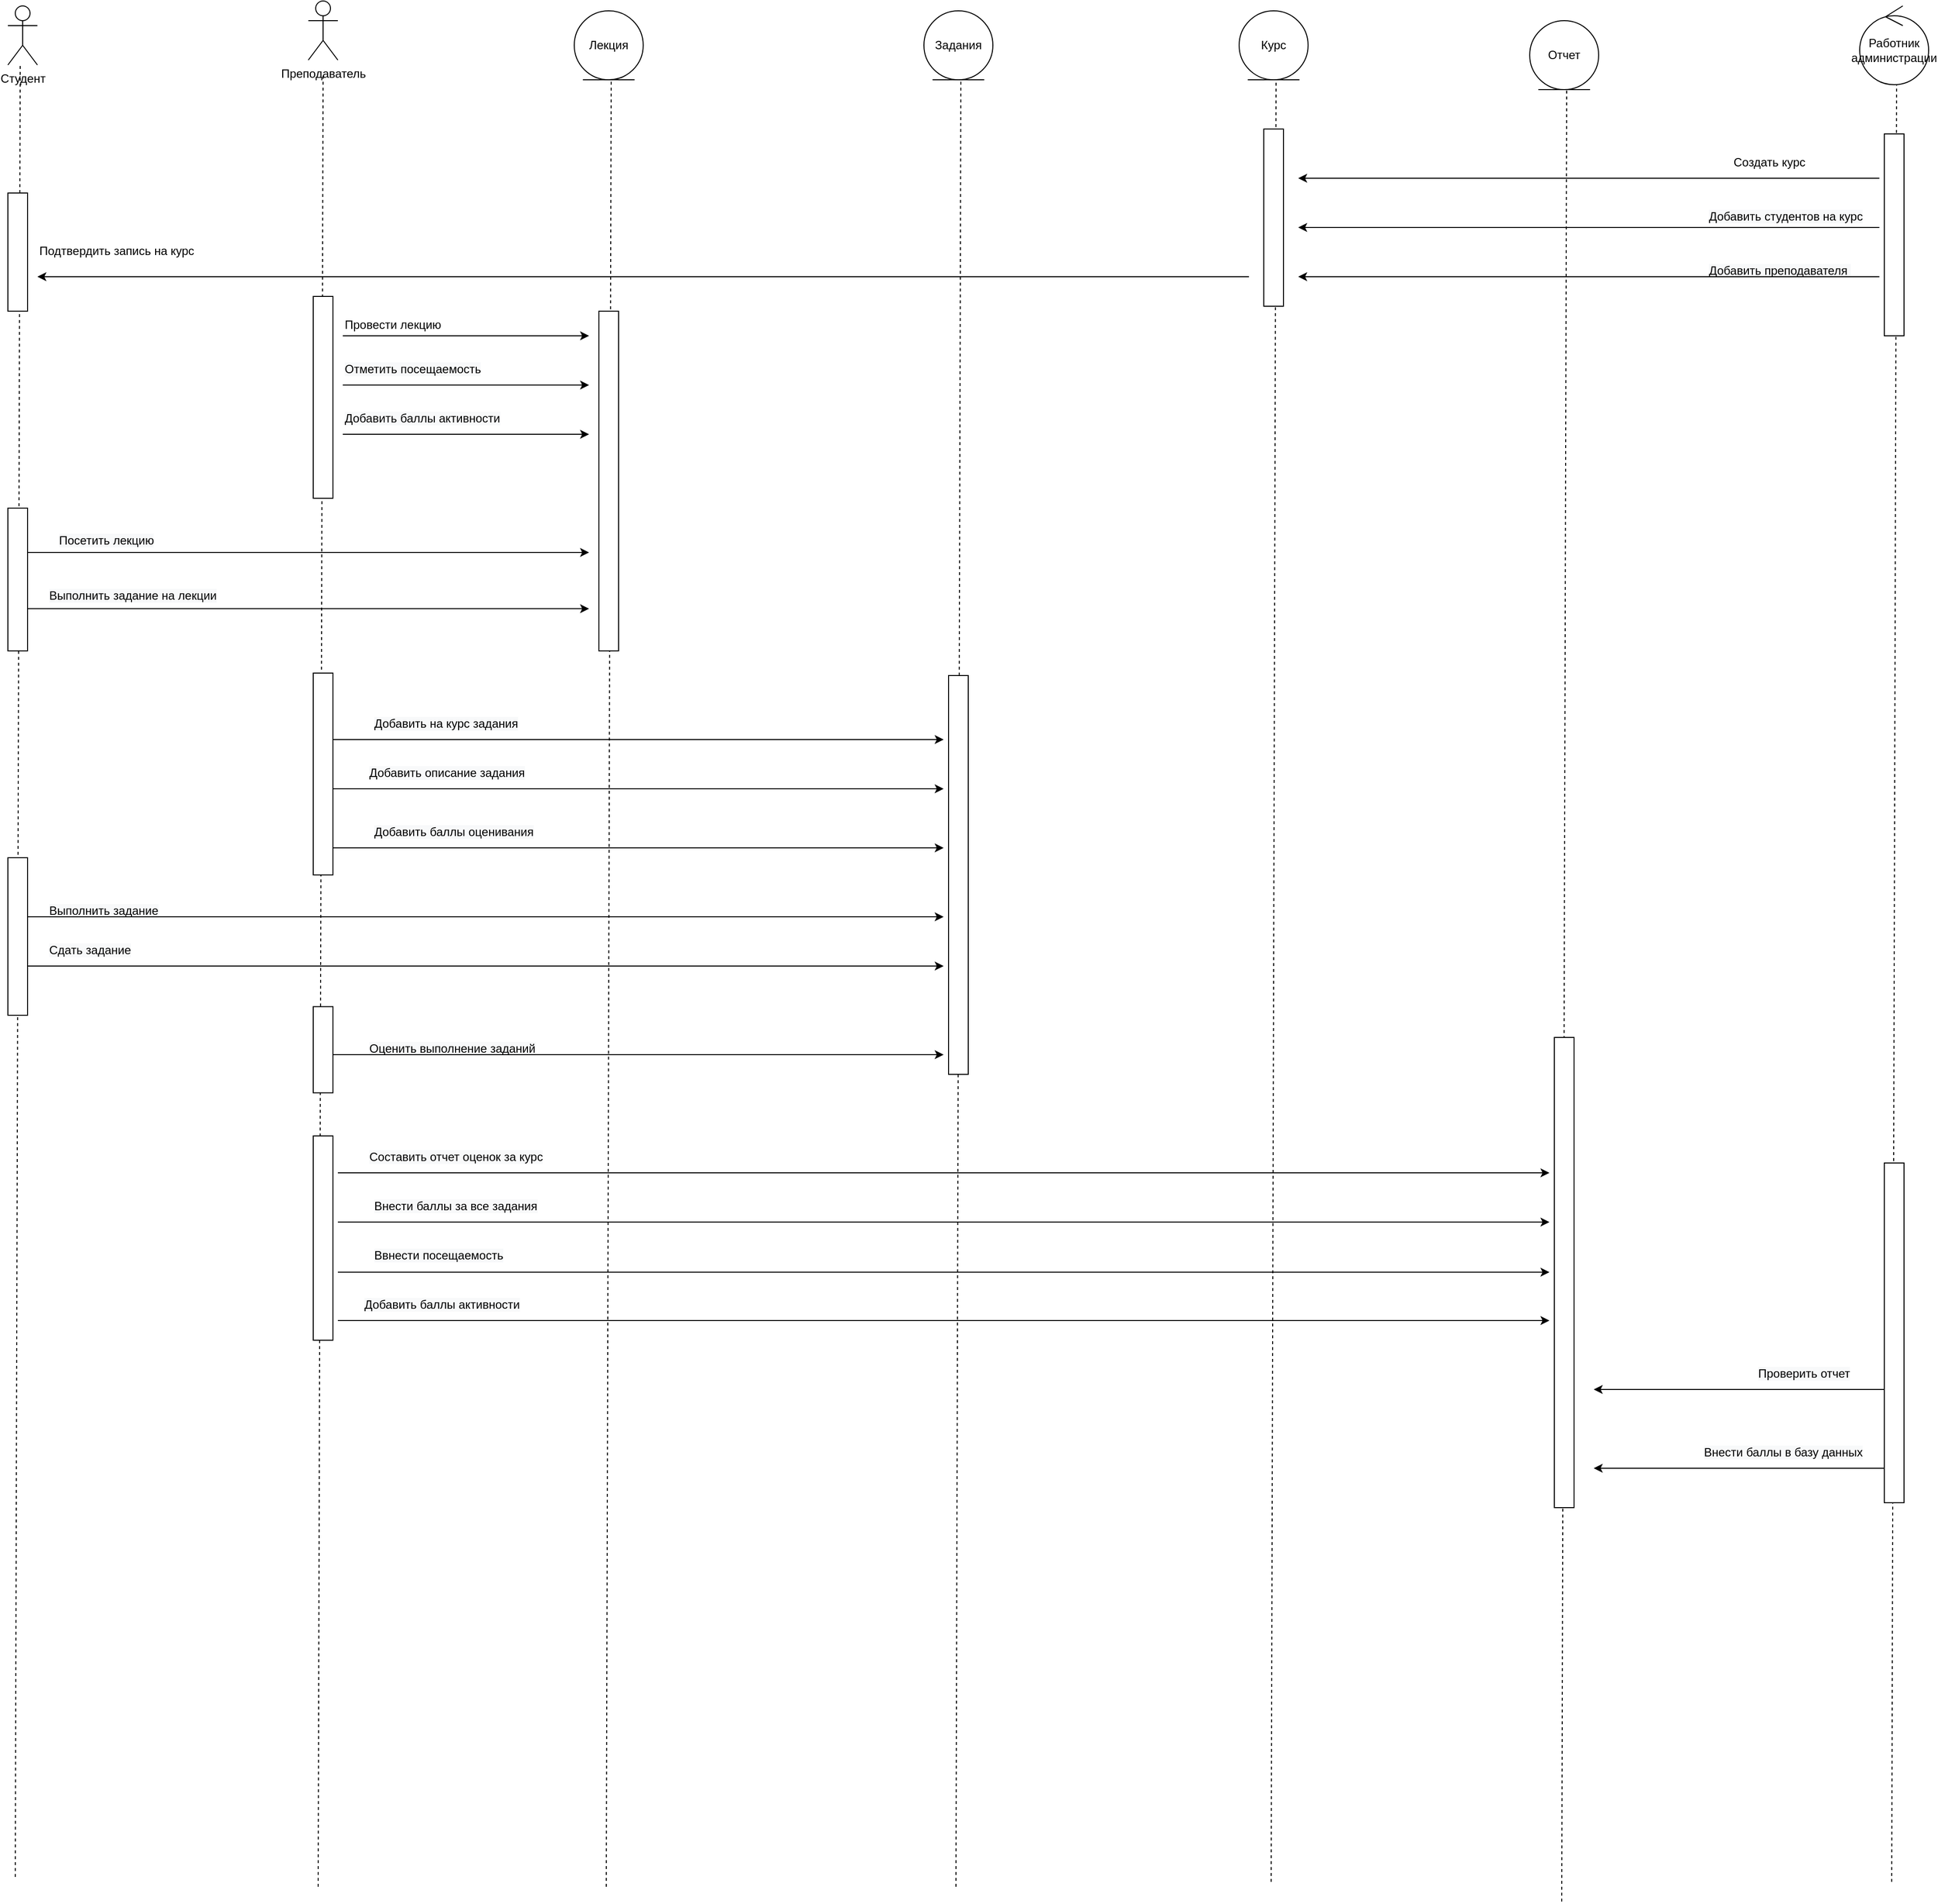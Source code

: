<mxfile version="22.0.4" type="google">
  <diagram id="FvMQNMhY4sOCq1DAzT5_" name="Страница 1">
    <mxGraphModel grid="0" page="0" gridSize="10" guides="1" tooltips="1" connect="1" arrows="1" fold="1" pageScale="1" pageWidth="827" pageHeight="1169" math="0" shadow="0">
      <root>
        <mxCell id="0" />
        <mxCell id="1" parent="0" />
        <mxCell id="4p_Jt98IX1__OVbJS0qT-128" value="" style="endArrow=none;dashed=1;html=1;rounded=0;entryX=0.5;entryY=0.5;entryDx=0;entryDy=0;entryPerimeter=0;" edge="1" parent="1">
          <mxGeometry width="50" height="50" relative="1" as="geometry">
            <mxPoint x="1597.5" y="1950" as="sourcePoint" />
            <mxPoint x="1602.5" y="110" as="targetPoint" />
          </mxGeometry>
        </mxCell>
        <mxCell id="4p_Jt98IX1__OVbJS0qT-127" value="" style="endArrow=none;dashed=1;html=1;rounded=0;entryX=0.5;entryY=0.5;entryDx=0;entryDy=0;entryPerimeter=0;" edge="1" parent="1">
          <mxGeometry width="50" height="50" relative="1" as="geometry">
            <mxPoint x="1302.5" y="1930" as="sourcePoint" />
            <mxPoint x="1307.5" y="90" as="targetPoint" />
          </mxGeometry>
        </mxCell>
        <mxCell id="4p_Jt98IX1__OVbJS0qT-129" value="" style="endArrow=none;dashed=1;html=1;rounded=0;entryX=0.5;entryY=0.5;entryDx=0;entryDy=0;entryPerimeter=0;" edge="1" parent="1">
          <mxGeometry width="50" height="50" relative="1" as="geometry">
            <mxPoint x="982.5" y="1935" as="sourcePoint" />
            <mxPoint x="987.5" y="95" as="targetPoint" />
          </mxGeometry>
        </mxCell>
        <mxCell id="4p_Jt98IX1__OVbJS0qT-132" value="" style="endArrow=none;dashed=1;html=1;rounded=0;entryX=0.5;entryY=0.5;entryDx=0;entryDy=0;entryPerimeter=0;" edge="1" parent="1">
          <mxGeometry width="50" height="50" relative="1" as="geometry">
            <mxPoint x="27.5" y="1925" as="sourcePoint" />
            <mxPoint x="32.5" y="85" as="targetPoint" />
          </mxGeometry>
        </mxCell>
        <mxCell id="4p_Jt98IX1__OVbJS0qT-131" value="" style="endArrow=none;dashed=1;html=1;rounded=0;entryX=0.5;entryY=0.5;entryDx=0;entryDy=0;entryPerimeter=0;" edge="1" parent="1">
          <mxGeometry width="50" height="50" relative="1" as="geometry">
            <mxPoint x="335.0" y="1935" as="sourcePoint" />
            <mxPoint x="340.0" y="95" as="targetPoint" />
          </mxGeometry>
        </mxCell>
        <mxCell id="4p_Jt98IX1__OVbJS0qT-130" value="" style="endArrow=none;dashed=1;html=1;rounded=0;entryX=0.5;entryY=0.5;entryDx=0;entryDy=0;entryPerimeter=0;" edge="1" parent="1">
          <mxGeometry width="50" height="50" relative="1" as="geometry">
            <mxPoint x="627.5" y="1935" as="sourcePoint" />
            <mxPoint x="632.5" y="95" as="targetPoint" />
          </mxGeometry>
        </mxCell>
        <mxCell id="4p_Jt98IX1__OVbJS0qT-1" value="" style="endArrow=none;dashed=1;html=1;rounded=0;entryX=0.5;entryY=0.5;entryDx=0;entryDy=0;entryPerimeter=0;" edge="1" parent="1">
          <mxGeometry width="50" height="50" relative="1" as="geometry">
            <mxPoint x="1932.5" y="1930" as="sourcePoint" />
            <mxPoint x="1937.5" y="90" as="targetPoint" />
          </mxGeometry>
        </mxCell>
        <mxCell id="4p_Jt98IX1__OVbJS0qT-8" value="Студент" style="shape=umlActor;verticalLabelPosition=bottom;verticalAlign=top;html=1;outlineConnect=0;" vertex="1" parent="1">
          <mxGeometry x="20" y="25" width="30" height="60" as="geometry" />
        </mxCell>
        <mxCell id="4p_Jt98IX1__OVbJS0qT-12" value="Лекция" style="ellipse;shape=umlEntity;whiteSpace=wrap;html=1;" vertex="1" parent="1">
          <mxGeometry x="595" y="30" width="70" height="70" as="geometry" />
        </mxCell>
        <mxCell id="4p_Jt98IX1__OVbJS0qT-54" value="Задания" style="ellipse;shape=umlEntity;whiteSpace=wrap;html=1;" vertex="1" parent="1">
          <mxGeometry x="950" y="30" width="70" height="70" as="geometry" />
        </mxCell>
        <mxCell id="4p_Jt98IX1__OVbJS0qT-56" value="Работник&lt;br&gt;администрации" style="ellipse;shape=umlControl;whiteSpace=wrap;html=1;" vertex="1" parent="1">
          <mxGeometry x="1900" y="25" width="70" height="80" as="geometry" />
        </mxCell>
        <mxCell id="4p_Jt98IX1__OVbJS0qT-86" value="Отчет" style="ellipse;shape=umlEntity;whiteSpace=wrap;html=1;" vertex="1" parent="1">
          <mxGeometry x="1565" y="40" width="70" height="70" as="geometry" />
        </mxCell>
        <mxCell id="4p_Jt98IX1__OVbJS0qT-87" value="Курс" style="ellipse;shape=umlEntity;whiteSpace=wrap;html=1;" vertex="1" parent="1">
          <mxGeometry x="1270" y="30" width="70" height="70" as="geometry" />
        </mxCell>
        <mxCell id="4p_Jt98IX1__OVbJS0qT-88" value="Преподаватель" style="shape=umlActor;verticalLabelPosition=bottom;verticalAlign=top;html=1;outlineConnect=0;" vertex="1" parent="1">
          <mxGeometry x="325" y="20" width="30" height="60" as="geometry" />
        </mxCell>
        <mxCell id="4p_Jt98IX1__OVbJS0qT-90" value="Создать курс" style="text;whiteSpace=wrap;html=1;" vertex="1" parent="1">
          <mxGeometry x="1770" y="170" width="100" height="30" as="geometry" />
        </mxCell>
        <mxCell id="4p_Jt98IX1__OVbJS0qT-91" value="&lt;span style=&quot;color: rgb(0, 0, 0); font-family: helvetica; font-size: 12px; font-style: normal; font-weight: 400; letter-spacing: normal; text-align: center; text-indent: 0px; text-transform: none; word-spacing: 0px; background-color: rgb(248, 249, 250); display: inline; float: none;&quot;&gt;Добавить студентов на курс&lt;/span&gt;" style="text;whiteSpace=wrap;html=1;" vertex="1" parent="1">
          <mxGeometry x="1745" y="225" width="180" height="30" as="geometry" />
        </mxCell>
        <mxCell id="4p_Jt98IX1__OVbJS0qT-92" value="&lt;span style=&quot;color: rgb(0, 0, 0); font-family: helvetica; font-size: 12px; font-style: normal; font-weight: 400; letter-spacing: normal; text-align: center; text-indent: 0px; text-transform: none; word-spacing: 0px; background-color: rgb(248, 249, 250); display: inline; float: none;&quot;&gt;Добавить преподавателя&amp;nbsp;&lt;/span&gt;" style="text;whiteSpace=wrap;html=1;" vertex="1" parent="1">
          <mxGeometry x="1745" y="280" width="170" height="30" as="geometry" />
        </mxCell>
        <mxCell id="4p_Jt98IX1__OVbJS0qT-93" value="Подтвердить запись на курс" style="text;whiteSpace=wrap;html=1;" vertex="1" parent="1">
          <mxGeometry x="50" y="260" width="180" height="30" as="geometry" />
        </mxCell>
        <mxCell id="4p_Jt98IX1__OVbJS0qT-94" value="Провести лекцию" style="text;whiteSpace=wrap;html=1;" vertex="1" parent="1">
          <mxGeometry x="360" y="335" width="120" height="30" as="geometry" />
        </mxCell>
        <mxCell id="4p_Jt98IX1__OVbJS0qT-95" value="&lt;span style=&quot;color: rgb(0, 0, 0); font-family: helvetica; font-size: 12px; font-style: normal; font-weight: 400; letter-spacing: normal; text-align: center; text-indent: 0px; text-transform: none; word-spacing: 0px; background-color: rgb(248, 249, 250); display: inline; float: none;&quot;&gt;Отметить посещаемость&lt;/span&gt;" style="text;whiteSpace=wrap;html=1;" vertex="1" parent="1">
          <mxGeometry x="360" y="380" width="160" height="30" as="geometry" />
        </mxCell>
        <mxCell id="4p_Jt98IX1__OVbJS0qT-96" value="&lt;span style=&quot;color: rgb(0, 0, 0); font-family: helvetica; font-size: 12px; font-style: normal; font-weight: 400; letter-spacing: normal; text-align: center; text-indent: 0px; text-transform: none; word-spacing: 0px; background-color: rgb(248, 249, 250); display: inline; float: none;&quot;&gt;Добавить баллы активности&lt;/span&gt;" style="text;whiteSpace=wrap;html=1;" vertex="1" parent="1">
          <mxGeometry x="360" y="430" width="180" height="30" as="geometry" />
        </mxCell>
        <mxCell id="4p_Jt98IX1__OVbJS0qT-97" value="&lt;span style=&quot;color: rgb(0, 0, 0); font-family: helvetica; font-size: 12px; font-style: normal; font-weight: 400; letter-spacing: normal; text-align: center; text-indent: 0px; text-transform: none; word-spacing: 0px; background-color: rgb(248, 249, 250); display: inline; float: none;&quot;&gt;Посетить лекцию&lt;/span&gt;" style="text;whiteSpace=wrap;html=1;" vertex="1" parent="1">
          <mxGeometry x="70" y="554" width="120" height="30" as="geometry" />
        </mxCell>
        <mxCell id="4p_Jt98IX1__OVbJS0qT-98" value="&lt;span style=&quot;color: rgb(0, 0, 0); font-family: helvetica; font-size: 12px; font-style: normal; font-weight: 400; letter-spacing: normal; text-align: center; text-indent: 0px; text-transform: none; word-spacing: 0px; background-color: rgb(248, 249, 250); display: inline; float: none;&quot;&gt;Выполнить задание на лекции&lt;/span&gt;" style="text;whiteSpace=wrap;html=1;" vertex="1" parent="1">
          <mxGeometry x="60" y="610" width="200" height="30" as="geometry" />
        </mxCell>
        <mxCell id="4p_Jt98IX1__OVbJS0qT-99" value="&lt;span style=&quot;color: rgb(0, 0, 0); font-family: helvetica; font-size: 12px; font-style: normal; font-weight: 400; letter-spacing: normal; text-align: center; text-indent: 0px; text-transform: none; word-spacing: 0px; background-color: rgb(248, 249, 250); display: inline; float: none;&quot;&gt;Добавить на курс задания&lt;/span&gt;" style="text;whiteSpace=wrap;html=1;" vertex="1" parent="1">
          <mxGeometry x="390" y="740" width="170" height="30" as="geometry" />
        </mxCell>
        <mxCell id="4p_Jt98IX1__OVbJS0qT-100" value="&lt;span style=&quot;color: rgb(0, 0, 0); font-family: helvetica; font-size: 12px; font-style: normal; font-weight: 400; letter-spacing: normal; text-align: center; text-indent: 0px; text-transform: none; word-spacing: 0px; background-color: rgb(248, 249, 250); display: inline; float: none;&quot;&gt;Добавить описание задания&lt;/span&gt;" style="text;whiteSpace=wrap;html=1;" vertex="1" parent="1">
          <mxGeometry x="385" y="790" width="180" height="30" as="geometry" />
        </mxCell>
        <mxCell id="4p_Jt98IX1__OVbJS0qT-101" value="&lt;span style=&quot;color: rgb(0, 0, 0); font-family: helvetica; font-size: 12px; font-style: normal; font-weight: 400; letter-spacing: normal; text-align: center; text-indent: 0px; text-transform: none; word-spacing: 0px; background-color: rgb(248, 249, 250); display: inline; float: none;&quot;&gt;Добавить баллы оценивания&lt;/span&gt;" style="text;whiteSpace=wrap;html=1;" vertex="1" parent="1">
          <mxGeometry x="390" y="850" width="190" height="30" as="geometry" />
        </mxCell>
        <mxCell id="4p_Jt98IX1__OVbJS0qT-102" value="&lt;span style=&quot;color: rgb(0, 0, 0); font-family: helvetica; font-size: 12px; font-style: normal; font-weight: 400; letter-spacing: normal; text-align: center; text-indent: 0px; text-transform: none; word-spacing: 0px; background-color: rgb(248, 249, 250); display: inline; float: none;&quot;&gt;Выполнить задание&lt;/span&gt;" style="text;whiteSpace=wrap;html=1;" vertex="1" parent="1">
          <mxGeometry x="60" y="930" width="140" height="30" as="geometry" />
        </mxCell>
        <mxCell id="4p_Jt98IX1__OVbJS0qT-103" value="&lt;span style=&quot;color: rgb(0, 0, 0); font-family: helvetica; font-size: 12px; font-style: normal; font-weight: 400; letter-spacing: normal; text-align: center; text-indent: 0px; text-transform: none; word-spacing: 0px; background-color: rgb(248, 249, 250); display: inline; float: none;&quot;&gt;Сдать задание&lt;/span&gt;" style="text;whiteSpace=wrap;html=1;" vertex="1" parent="1">
          <mxGeometry x="60" y="970" width="110" height="30" as="geometry" />
        </mxCell>
        <mxCell id="4p_Jt98IX1__OVbJS0qT-104" value="&lt;span style=&quot;color: rgb(0, 0, 0); font-family: helvetica; font-size: 12px; font-style: normal; font-weight: 400; letter-spacing: normal; text-align: center; text-indent: 0px; text-transform: none; word-spacing: 0px; background-color: rgb(248, 249, 250); display: inline; float: none;&quot;&gt;Оценить выполнение заданий&lt;/span&gt;" style="text;whiteSpace=wrap;html=1;" vertex="1" parent="1">
          <mxGeometry x="385" y="1070" width="190" height="30" as="geometry" />
        </mxCell>
        <mxCell id="4p_Jt98IX1__OVbJS0qT-105" value="&lt;span style=&quot;color: rgb(0, 0, 0); font-family: helvetica; font-size: 12px; font-style: normal; font-weight: 400; letter-spacing: normal; text-align: center; text-indent: 0px; text-transform: none; word-spacing: 0px; background-color: rgb(248, 249, 250); display: inline; float: none;&quot;&gt;Составить отчет оценок за курс&lt;/span&gt;" style="text;whiteSpace=wrap;html=1;" vertex="1" parent="1">
          <mxGeometry x="385" y="1180" width="200" height="30" as="geometry" />
        </mxCell>
        <mxCell id="4p_Jt98IX1__OVbJS0qT-106" value="&lt;span style=&quot;color: rgb(0, 0, 0); font-family: helvetica; font-size: 12px; font-style: normal; font-weight: 400; letter-spacing: normal; text-align: center; text-indent: 0px; text-transform: none; word-spacing: 0px; background-color: rgb(248, 249, 250); display: inline; float: none;&quot;&gt;Внести баллы за все задания&lt;/span&gt;" style="text;whiteSpace=wrap;html=1;" vertex="1" parent="1">
          <mxGeometry x="390" y="1230" width="190" height="30" as="geometry" />
        </mxCell>
        <mxCell id="4p_Jt98IX1__OVbJS0qT-107" value="&lt;span style=&quot;color: rgb(0, 0, 0); font-family: helvetica; font-size: 12px; font-style: normal; font-weight: 400; letter-spacing: normal; text-align: center; text-indent: 0px; text-transform: none; word-spacing: 0px; background-color: rgb(248, 249, 250); display: inline; float: none;&quot;&gt;Ввнести посещаемость&lt;/span&gt;" style="text;whiteSpace=wrap;html=1;" vertex="1" parent="1">
          <mxGeometry x="390" y="1280" width="160" height="30" as="geometry" />
        </mxCell>
        <mxCell id="4p_Jt98IX1__OVbJS0qT-108" value="&lt;span style=&quot;color: rgb(0, 0, 0); font-family: helvetica; font-size: 12px; font-style: normal; font-weight: 400; letter-spacing: normal; text-align: center; text-indent: 0px; text-transform: none; word-spacing: 0px; background-color: rgb(248, 249, 250); display: inline; float: none;&quot;&gt;Добавить баллы активности&lt;/span&gt;" style="text;whiteSpace=wrap;html=1;" vertex="1" parent="1">
          <mxGeometry x="380" y="1330" width="180" height="30" as="geometry" />
        </mxCell>
        <mxCell id="4p_Jt98IX1__OVbJS0qT-109" value="&lt;span style=&quot;color: rgb(0, 0, 0); font-family: helvetica; font-size: 12px; font-style: normal; font-weight: 400; letter-spacing: normal; text-align: center; text-indent: 0px; text-transform: none; word-spacing: 0px; background-color: rgb(248, 249, 250); display: inline; float: none;&quot;&gt;Проверить отчет&lt;/span&gt;" style="text;whiteSpace=wrap;html=1;" vertex="1" parent="1">
          <mxGeometry x="1795" y="1400" width="120" height="30" as="geometry" />
        </mxCell>
        <mxCell id="4p_Jt98IX1__OVbJS0qT-110" value="&lt;span style=&quot;color: rgb(0, 0, 0); font-family: helvetica; font-size: 12px; font-style: normal; font-weight: 400; letter-spacing: normal; text-align: center; text-indent: 0px; text-transform: none; word-spacing: 0px; background-color: rgb(248, 249, 250); display: inline; float: none;&quot;&gt;Внести баллы в базу данных&lt;/span&gt;" style="text;whiteSpace=wrap;html=1;" vertex="1" parent="1">
          <mxGeometry x="1740" y="1480" width="190" height="30" as="geometry" />
        </mxCell>
        <mxCell id="4p_Jt98IX1__OVbJS0qT-113" value="" style="rounded=0;whiteSpace=wrap;html=1;" vertex="1" parent="1">
          <mxGeometry x="1925" y="155" width="20" height="205" as="geometry" />
        </mxCell>
        <mxCell id="4p_Jt98IX1__OVbJS0qT-114" value="" style="rounded=0;whiteSpace=wrap;html=1;" vertex="1" parent="1">
          <mxGeometry x="20" y="215" width="20" height="120" as="geometry" />
        </mxCell>
        <mxCell id="4p_Jt98IX1__OVbJS0qT-115" value="" style="rounded=0;whiteSpace=wrap;html=1;" vertex="1" parent="1">
          <mxGeometry x="330" y="320" width="20" height="205" as="geometry" />
        </mxCell>
        <mxCell id="4p_Jt98IX1__OVbJS0qT-116" value="" style="rounded=0;whiteSpace=wrap;html=1;" vertex="1" parent="1">
          <mxGeometry x="20" y="535" width="20" height="145" as="geometry" />
        </mxCell>
        <mxCell id="4p_Jt98IX1__OVbJS0qT-117" value="" style="rounded=0;whiteSpace=wrap;html=1;" vertex="1" parent="1">
          <mxGeometry x="330" y="702.5" width="20" height="205" as="geometry" />
        </mxCell>
        <mxCell id="4p_Jt98IX1__OVbJS0qT-118" value="" style="rounded=0;whiteSpace=wrap;html=1;" vertex="1" parent="1">
          <mxGeometry x="20" y="890" width="20" height="160" as="geometry" />
        </mxCell>
        <mxCell id="4p_Jt98IX1__OVbJS0qT-119" value="" style="rounded=0;whiteSpace=wrap;html=1;" vertex="1" parent="1">
          <mxGeometry x="330" y="1041.25" width="20" height="87.5" as="geometry" />
        </mxCell>
        <mxCell id="4p_Jt98IX1__OVbJS0qT-120" value="" style="rounded=0;whiteSpace=wrap;html=1;" vertex="1" parent="1">
          <mxGeometry x="330" y="1172.5" width="20" height="207.5" as="geometry" />
        </mxCell>
        <mxCell id="4p_Jt98IX1__OVbJS0qT-121" value="" style="rounded=0;whiteSpace=wrap;html=1;" vertex="1" parent="1">
          <mxGeometry x="1295" y="150" width="20" height="180" as="geometry" />
        </mxCell>
        <mxCell id="4p_Jt98IX1__OVbJS0qT-122" value="" style="rounded=0;whiteSpace=wrap;html=1;" vertex="1" parent="1">
          <mxGeometry x="620" y="335" width="20" height="345" as="geometry" />
        </mxCell>
        <mxCell id="4p_Jt98IX1__OVbJS0qT-124" value="" style="rounded=0;whiteSpace=wrap;html=1;" vertex="1" parent="1">
          <mxGeometry x="975" y="705" width="20" height="405" as="geometry" />
        </mxCell>
        <mxCell id="4p_Jt98IX1__OVbJS0qT-125" value="" style="rounded=0;whiteSpace=wrap;html=1;" vertex="1" parent="1">
          <mxGeometry x="1590" y="1072.5" width="20" height="477.5" as="geometry" />
        </mxCell>
        <mxCell id="4p_Jt98IX1__OVbJS0qT-126" value="" style="rounded=0;whiteSpace=wrap;html=1;" vertex="1" parent="1">
          <mxGeometry x="1925" y="1200" width="20" height="345" as="geometry" />
        </mxCell>
        <mxCell id="4p_Jt98IX1__OVbJS0qT-133" value="" style="endArrow=classic;html=1;rounded=0;" edge="1" parent="1">
          <mxGeometry width="50" height="50" relative="1" as="geometry">
            <mxPoint x="1280" y="300" as="sourcePoint" />
            <mxPoint x="50" y="300" as="targetPoint" />
          </mxGeometry>
        </mxCell>
        <mxCell id="4p_Jt98IX1__OVbJS0qT-134" value="" style="endArrow=classic;html=1;rounded=0;" edge="1" parent="1">
          <mxGeometry width="50" height="50" relative="1" as="geometry">
            <mxPoint x="1920" y="200" as="sourcePoint" />
            <mxPoint x="1330" y="200" as="targetPoint" />
          </mxGeometry>
        </mxCell>
        <mxCell id="4p_Jt98IX1__OVbJS0qT-135" value="" style="endArrow=classic;html=1;rounded=0;" edge="1" parent="1">
          <mxGeometry width="50" height="50" relative="1" as="geometry">
            <mxPoint x="1920" y="250" as="sourcePoint" />
            <mxPoint x="1330" y="250" as="targetPoint" />
          </mxGeometry>
        </mxCell>
        <mxCell id="4p_Jt98IX1__OVbJS0qT-136" value="" style="endArrow=classic;html=1;rounded=0;" edge="1" parent="1">
          <mxGeometry width="50" height="50" relative="1" as="geometry">
            <mxPoint x="1920" y="300" as="sourcePoint" />
            <mxPoint x="1330" y="300" as="targetPoint" />
          </mxGeometry>
        </mxCell>
        <mxCell id="4p_Jt98IX1__OVbJS0qT-137" value="" style="endArrow=classic;html=1;rounded=0;" edge="1" parent="1">
          <mxGeometry width="50" height="50" relative="1" as="geometry">
            <mxPoint x="360" y="360" as="sourcePoint" />
            <mxPoint x="610" y="360" as="targetPoint" />
          </mxGeometry>
        </mxCell>
        <mxCell id="4p_Jt98IX1__OVbJS0qT-138" value="" style="endArrow=classic;html=1;rounded=0;" edge="1" parent="1">
          <mxGeometry width="50" height="50" relative="1" as="geometry">
            <mxPoint x="360" y="410" as="sourcePoint" />
            <mxPoint x="610" y="410" as="targetPoint" />
          </mxGeometry>
        </mxCell>
        <mxCell id="4p_Jt98IX1__OVbJS0qT-139" value="" style="endArrow=classic;html=1;rounded=0;" edge="1" parent="1">
          <mxGeometry width="50" height="50" relative="1" as="geometry">
            <mxPoint x="360" y="460" as="sourcePoint" />
            <mxPoint x="610" y="460" as="targetPoint" />
          </mxGeometry>
        </mxCell>
        <mxCell id="4p_Jt98IX1__OVbJS0qT-140" value="" style="endArrow=classic;html=1;rounded=0;" edge="1" parent="1">
          <mxGeometry width="50" height="50" relative="1" as="geometry">
            <mxPoint x="40" y="580" as="sourcePoint" />
            <mxPoint x="610" y="580" as="targetPoint" />
          </mxGeometry>
        </mxCell>
        <mxCell id="4p_Jt98IX1__OVbJS0qT-141" value="" style="endArrow=classic;html=1;rounded=0;" edge="1" parent="1">
          <mxGeometry width="50" height="50" relative="1" as="geometry">
            <mxPoint x="40" y="637.14" as="sourcePoint" />
            <mxPoint x="610.0" y="637.14" as="targetPoint" />
          </mxGeometry>
        </mxCell>
        <mxCell id="4p_Jt98IX1__OVbJS0qT-142" value="" style="endArrow=classic;html=1;rounded=0;" edge="1" parent="1">
          <mxGeometry width="50" height="50" relative="1" as="geometry">
            <mxPoint x="350" y="770.0" as="sourcePoint" />
            <mxPoint x="970" y="770" as="targetPoint" />
          </mxGeometry>
        </mxCell>
        <mxCell id="4p_Jt98IX1__OVbJS0qT-143" value="" style="endArrow=classic;html=1;rounded=0;" edge="1" parent="1">
          <mxGeometry width="50" height="50" relative="1" as="geometry">
            <mxPoint x="350" y="820" as="sourcePoint" />
            <mxPoint x="970.0" y="820" as="targetPoint" />
          </mxGeometry>
        </mxCell>
        <mxCell id="4p_Jt98IX1__OVbJS0qT-144" value="" style="endArrow=classic;html=1;rounded=0;" edge="1" parent="1">
          <mxGeometry width="50" height="50" relative="1" as="geometry">
            <mxPoint x="350" y="880" as="sourcePoint" />
            <mxPoint x="970.0" y="880" as="targetPoint" />
          </mxGeometry>
        </mxCell>
        <mxCell id="4p_Jt98IX1__OVbJS0qT-145" value="" style="endArrow=classic;html=1;rounded=0;" edge="1" parent="1">
          <mxGeometry width="50" height="50" relative="1" as="geometry">
            <mxPoint x="40" y="950" as="sourcePoint" />
            <mxPoint x="970" y="950" as="targetPoint" />
          </mxGeometry>
        </mxCell>
        <mxCell id="4p_Jt98IX1__OVbJS0qT-146" value="" style="endArrow=classic;html=1;rounded=0;" edge="1" parent="1">
          <mxGeometry width="50" height="50" relative="1" as="geometry">
            <mxPoint x="40" y="1000" as="sourcePoint" />
            <mxPoint x="970.0" y="1000" as="targetPoint" />
          </mxGeometry>
        </mxCell>
        <mxCell id="4p_Jt98IX1__OVbJS0qT-148" value="" style="endArrow=classic;html=1;rounded=0;" edge="1" parent="1">
          <mxGeometry width="50" height="50" relative="1" as="geometry">
            <mxPoint x="350" y="1090" as="sourcePoint" />
            <mxPoint x="970" y="1090" as="targetPoint" />
          </mxGeometry>
        </mxCell>
        <mxCell id="4p_Jt98IX1__OVbJS0qT-149" value="" style="endArrow=classic;html=1;rounded=0;" edge="1" parent="1">
          <mxGeometry width="50" height="50" relative="1" as="geometry">
            <mxPoint x="355" y="1210" as="sourcePoint" />
            <mxPoint x="1585" y="1210" as="targetPoint" />
          </mxGeometry>
        </mxCell>
        <mxCell id="4p_Jt98IX1__OVbJS0qT-150" value="" style="endArrow=classic;html=1;rounded=0;" edge="1" parent="1">
          <mxGeometry width="50" height="50" relative="1" as="geometry">
            <mxPoint x="355" y="1260" as="sourcePoint" />
            <mxPoint x="1585" y="1260" as="targetPoint" />
          </mxGeometry>
        </mxCell>
        <mxCell id="4p_Jt98IX1__OVbJS0qT-151" value="" style="endArrow=classic;html=1;rounded=0;" edge="1" parent="1">
          <mxGeometry width="50" height="50" relative="1" as="geometry">
            <mxPoint x="355" y="1310.91" as="sourcePoint" />
            <mxPoint x="1585" y="1310.91" as="targetPoint" />
          </mxGeometry>
        </mxCell>
        <mxCell id="4p_Jt98IX1__OVbJS0qT-152" value="" style="endArrow=classic;html=1;rounded=0;" edge="1" parent="1">
          <mxGeometry width="50" height="50" relative="1" as="geometry">
            <mxPoint x="355" y="1360" as="sourcePoint" />
            <mxPoint x="1585" y="1360" as="targetPoint" />
          </mxGeometry>
        </mxCell>
        <mxCell id="4p_Jt98IX1__OVbJS0qT-153" value="" style="endArrow=classic;html=1;rounded=0;" edge="1" parent="1">
          <mxGeometry width="50" height="50" relative="1" as="geometry">
            <mxPoint x="1925" y="1430" as="sourcePoint" />
            <mxPoint x="1630" y="1430" as="targetPoint" />
          </mxGeometry>
        </mxCell>
        <mxCell id="4p_Jt98IX1__OVbJS0qT-154" value="" style="endArrow=classic;html=1;rounded=0;" edge="1" parent="1">
          <mxGeometry width="50" height="50" relative="1" as="geometry">
            <mxPoint x="1925" y="1510" as="sourcePoint" />
            <mxPoint x="1630" y="1510" as="targetPoint" />
          </mxGeometry>
        </mxCell>
      </root>
    </mxGraphModel>
  </diagram>
</mxfile>
